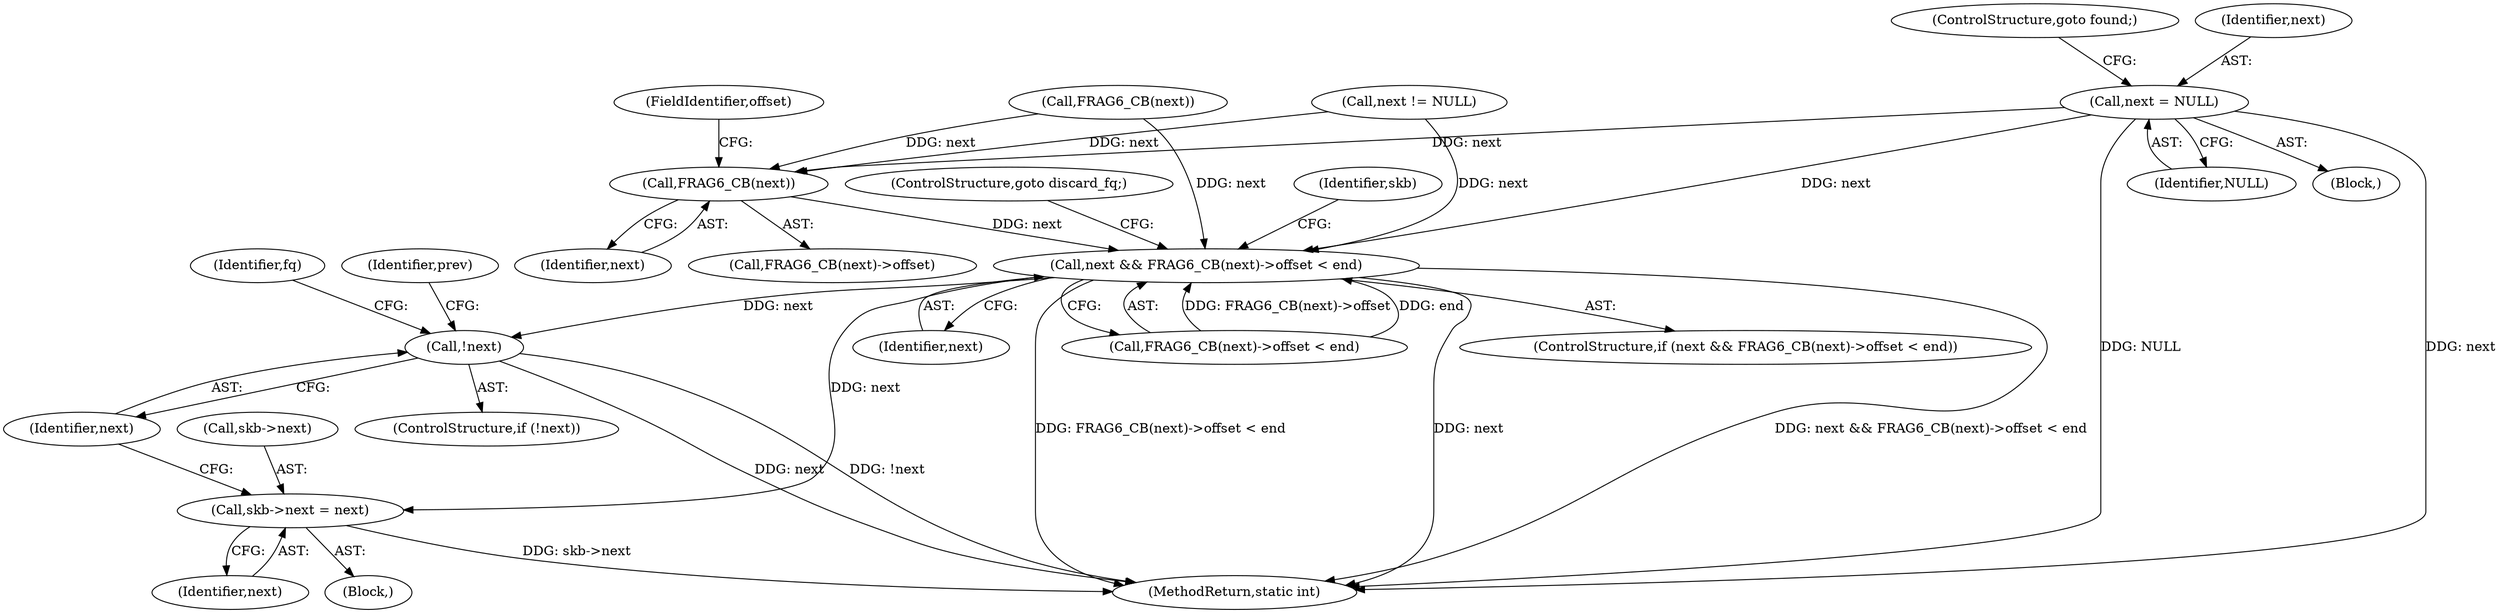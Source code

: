 digraph "0_linux_70789d7052239992824628db8133de08dc78e593_0@pointer" {
"1000362" [label="(Call,next = NULL)"];
"1000415" [label="(Call,next && FRAG6_CB(next)->offset < end)"];
"1000430" [label="(Call,skb->next = next)"];
"1000436" [label="(Call,!next)"];
"1000419" [label="(Call,FRAG6_CB(next))"];
"1000436" [label="(Call,!next)"];
"1000365" [label="(ControlStructure,goto found;)"];
"1000597" [label="(MethodReturn,static int)"];
"1000415" [label="(Call,next && FRAG6_CB(next)->offset < end)"];
"1000427" [label="(Identifier,skb)"];
"1000362" [label="(Call,next = NULL)"];
"1000420" [label="(Identifier,next)"];
"1000434" [label="(Identifier,next)"];
"1000430" [label="(Call,skb->next = next)"];
"1000435" [label="(ControlStructure,if (!next))"];
"1000437" [label="(Identifier,next)"];
"1000361" [label="(Block,)"];
"1000389" [label="(Call,FRAG6_CB(next))"];
"1000118" [label="(Block,)"];
"1000423" [label="(ControlStructure,goto discard_fq;)"];
"1000431" [label="(Call,skb->next)"];
"1000418" [label="(Call,FRAG6_CB(next)->offset)"];
"1000446" [label="(Identifier,prev)"];
"1000419" [label="(Call,FRAG6_CB(next))"];
"1000377" [label="(Call,next != NULL)"];
"1000414" [label="(ControlStructure,if (next && FRAG6_CB(next)->offset < end))"];
"1000417" [label="(Call,FRAG6_CB(next)->offset < end)"];
"1000416" [label="(Identifier,next)"];
"1000441" [label="(Identifier,fq)"];
"1000421" [label="(FieldIdentifier,offset)"];
"1000363" [label="(Identifier,next)"];
"1000364" [label="(Identifier,NULL)"];
"1000362" -> "1000361"  [label="AST: "];
"1000362" -> "1000364"  [label="CFG: "];
"1000363" -> "1000362"  [label="AST: "];
"1000364" -> "1000362"  [label="AST: "];
"1000365" -> "1000362"  [label="CFG: "];
"1000362" -> "1000597"  [label="DDG: NULL"];
"1000362" -> "1000597"  [label="DDG: next"];
"1000362" -> "1000415"  [label="DDG: next"];
"1000362" -> "1000419"  [label="DDG: next"];
"1000415" -> "1000414"  [label="AST: "];
"1000415" -> "1000416"  [label="CFG: "];
"1000415" -> "1000417"  [label="CFG: "];
"1000416" -> "1000415"  [label="AST: "];
"1000417" -> "1000415"  [label="AST: "];
"1000423" -> "1000415"  [label="CFG: "];
"1000427" -> "1000415"  [label="CFG: "];
"1000415" -> "1000597"  [label="DDG: next"];
"1000415" -> "1000597"  [label="DDG: next && FRAG6_CB(next)->offset < end"];
"1000415" -> "1000597"  [label="DDG: FRAG6_CB(next)->offset < end"];
"1000419" -> "1000415"  [label="DDG: next"];
"1000377" -> "1000415"  [label="DDG: next"];
"1000389" -> "1000415"  [label="DDG: next"];
"1000417" -> "1000415"  [label="DDG: FRAG6_CB(next)->offset"];
"1000417" -> "1000415"  [label="DDG: end"];
"1000415" -> "1000430"  [label="DDG: next"];
"1000415" -> "1000436"  [label="DDG: next"];
"1000430" -> "1000118"  [label="AST: "];
"1000430" -> "1000434"  [label="CFG: "];
"1000431" -> "1000430"  [label="AST: "];
"1000434" -> "1000430"  [label="AST: "];
"1000437" -> "1000430"  [label="CFG: "];
"1000430" -> "1000597"  [label="DDG: skb->next"];
"1000436" -> "1000435"  [label="AST: "];
"1000436" -> "1000437"  [label="CFG: "];
"1000437" -> "1000436"  [label="AST: "];
"1000441" -> "1000436"  [label="CFG: "];
"1000446" -> "1000436"  [label="CFG: "];
"1000436" -> "1000597"  [label="DDG: !next"];
"1000436" -> "1000597"  [label="DDG: next"];
"1000419" -> "1000418"  [label="AST: "];
"1000419" -> "1000420"  [label="CFG: "];
"1000420" -> "1000419"  [label="AST: "];
"1000421" -> "1000419"  [label="CFG: "];
"1000377" -> "1000419"  [label="DDG: next"];
"1000389" -> "1000419"  [label="DDG: next"];
}

